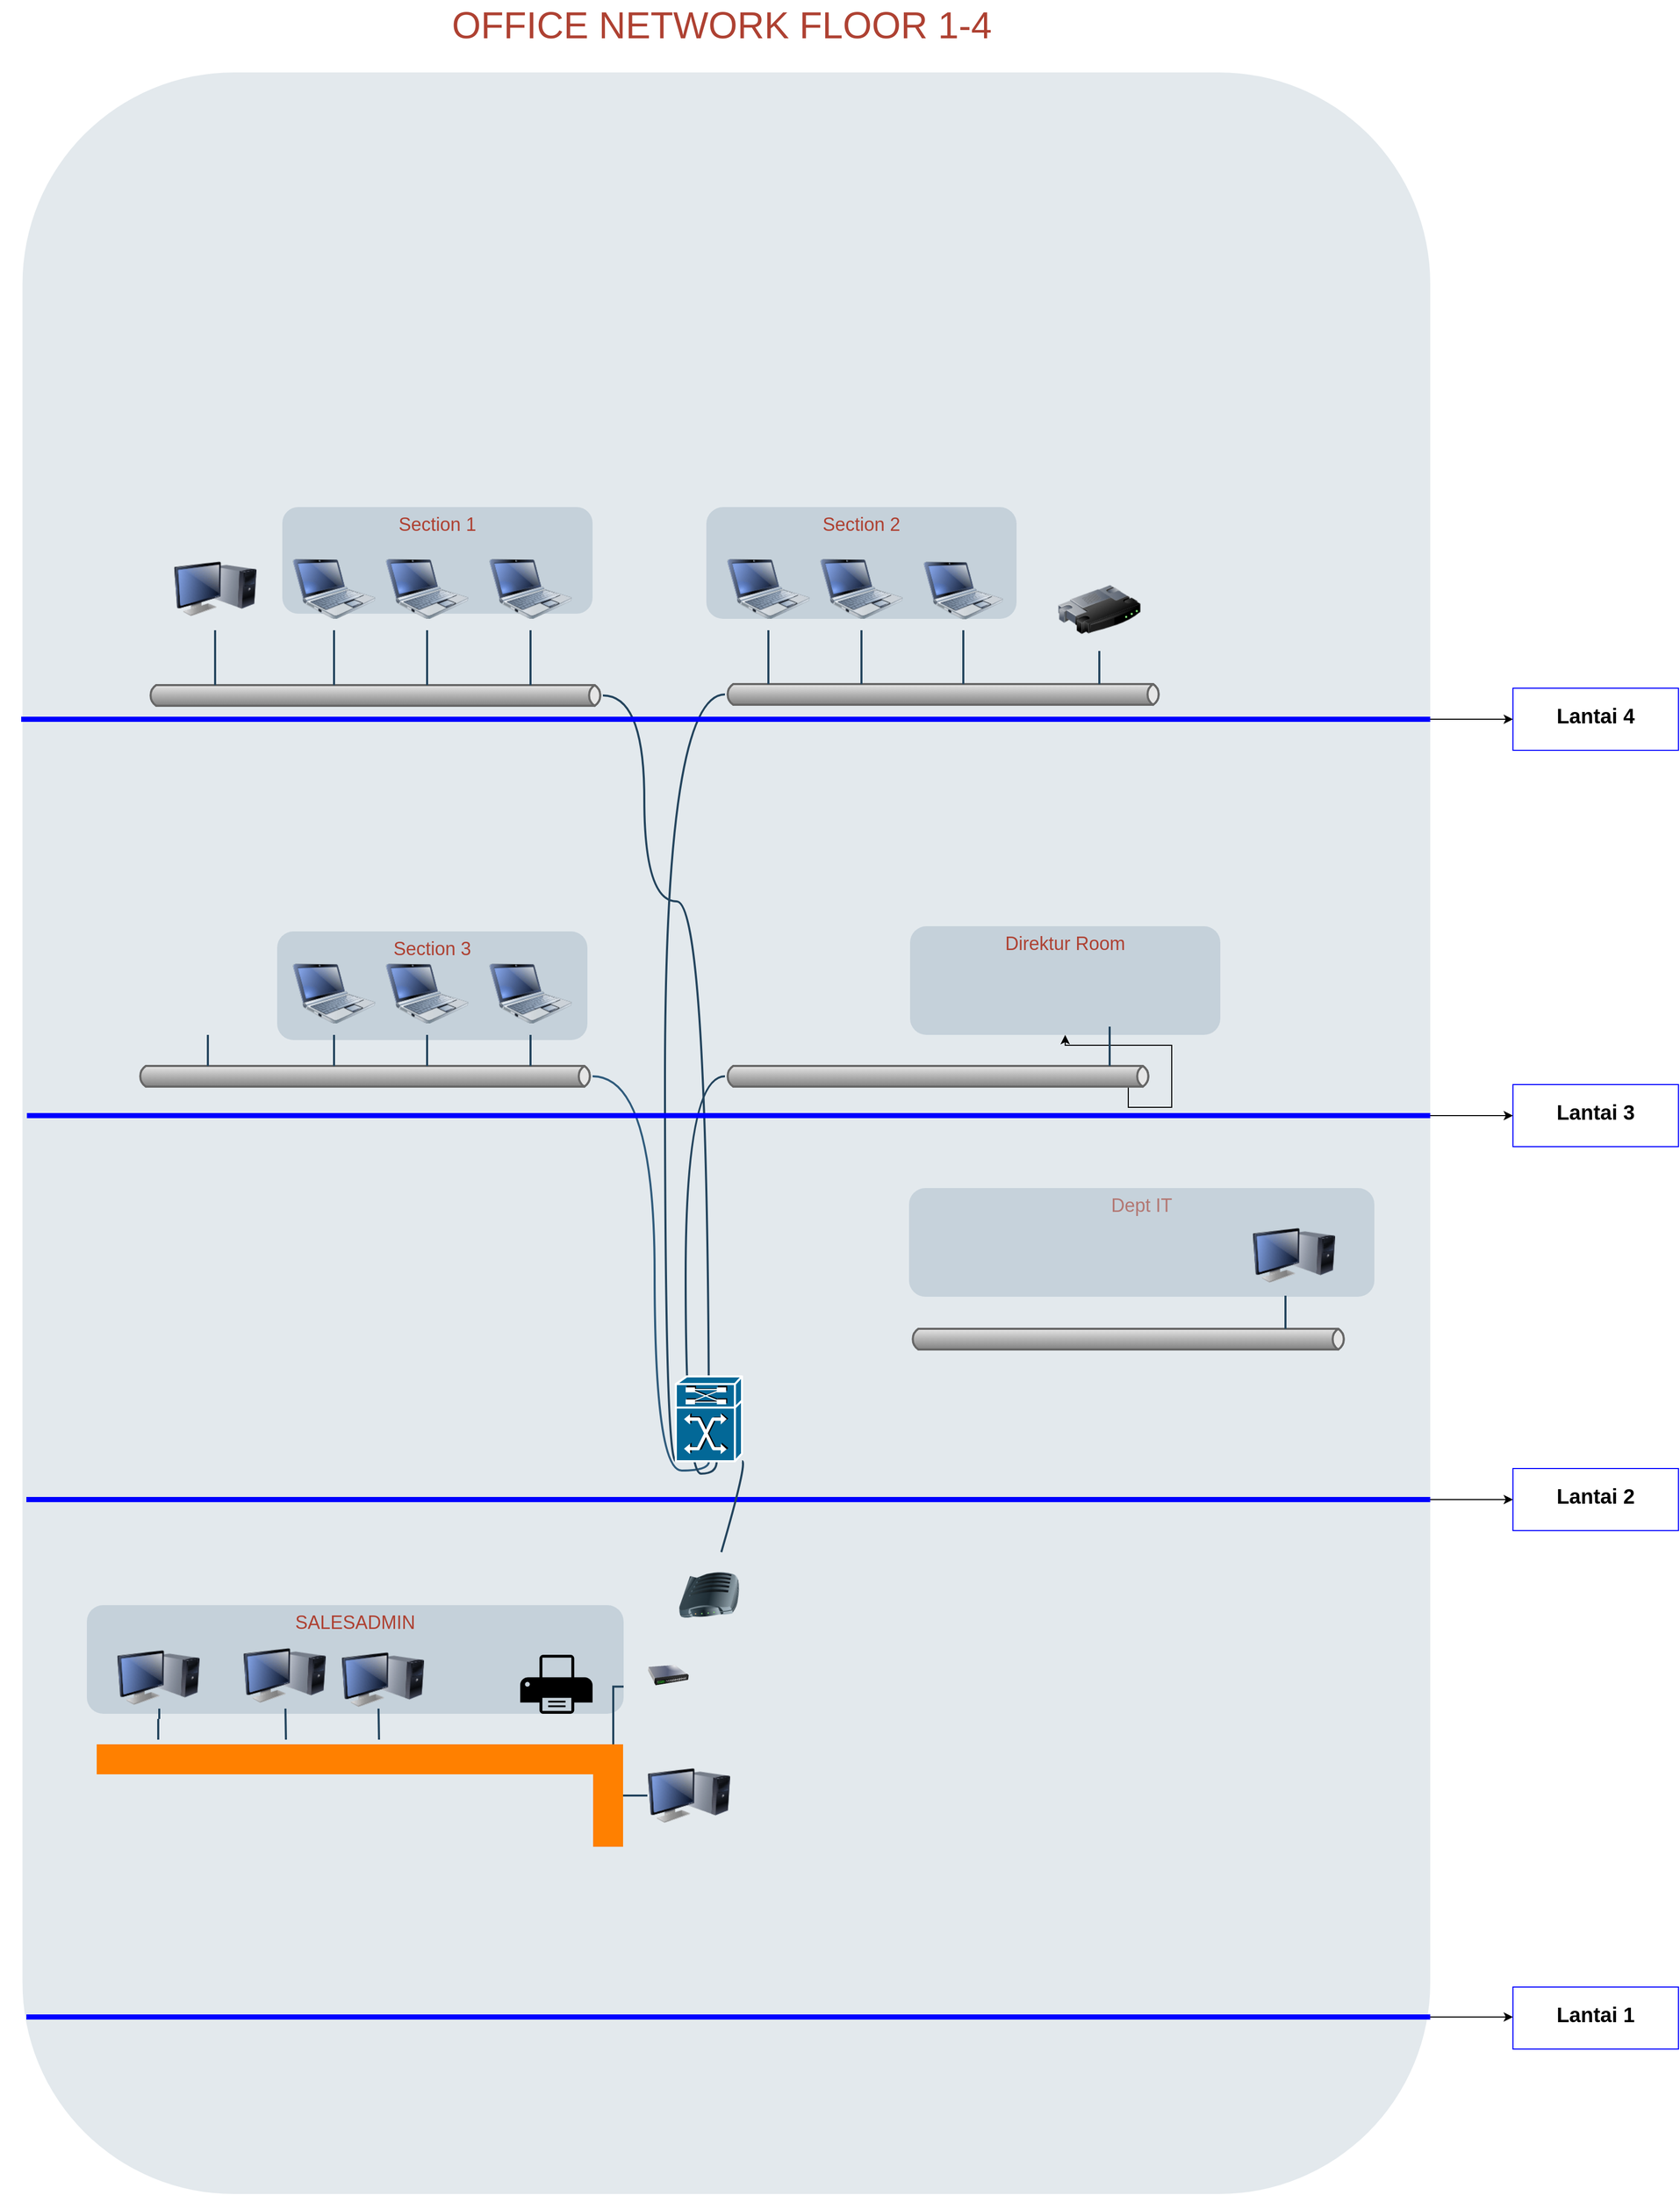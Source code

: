 <mxfile version="20.8.18" type="github">
  <diagram id="a45cf8ec-cd66-6f27-3ac3-be6e809c9e4a" name="Page-1">
    <mxGraphModel dx="866" dy="1599" grid="1" gridSize="10" guides="1" tooltips="1" connect="1" arrows="1" fold="1" page="1" pageScale="1" pageWidth="827" pageHeight="1169" background="none" math="0" shadow="0">
      <root>
        <mxCell id="0" />
        <mxCell id="1" parent="0" />
        <mxCell id="-cHmpsF17IzB_pDpXjLG-222" value="Dept IT" style="rounded=1;whiteSpace=wrap;html=1;shadow=0;strokeColor=none;fillColor=#BAC8D3;gradientColor=none;fontSize=18;fontColor=#AE4132;verticalAlign=top;fontStyle=0;opacity=70;strokeWidth=3;" parent="1" vertex="1">
          <mxGeometry x="1096" y="538" width="450" height="105" as="geometry" />
        </mxCell>
        <mxCell id="3" value="" style="rounded=1;whiteSpace=wrap;html=1;shadow=0;strokeColor=none;fillColor=#BAC8D3;gradientColor=none;fontSize=18;fontColor=#F08705;opacity=40;fontStyle=0;strokeWidth=3;" parent="1" vertex="1">
          <mxGeometry x="238.75" y="-540" width="1361.25" height="2050" as="geometry" />
        </mxCell>
        <mxCell id="4" value="&lt;span&gt;Section 1&lt;/span&gt;" style="rounded=1;whiteSpace=wrap;html=1;shadow=0;strokeColor=none;fillColor=#BAC8D3;gradientColor=none;fontSize=18;fontColor=#AE4132;verticalAlign=top;opacity=70;fontStyle=0;strokeWidth=3;" parent="1" vertex="1">
          <mxGeometry x="490" y="-120" width="300" height="103" as="geometry" />
        </mxCell>
        <mxCell id="5" value="&lt;span style=&quot;line-height: 17.182px&quot;&gt;Section 3&lt;/span&gt;" style="rounded=1;whiteSpace=wrap;html=1;shadow=0;strokeColor=none;fillColor=#BAC8D3;gradientColor=none;fontSize=18;fontColor=#AE4132;verticalAlign=top;fontStyle=0;opacity=70;strokeWidth=3;" parent="1" vertex="1">
          <mxGeometry x="485" y="290" width="300" height="105" as="geometry" />
        </mxCell>
        <mxCell id="9" value="&lt;span style=&quot;line-height: 17.182px&quot;&gt;Direktur Room&lt;/span&gt;" style="rounded=1;whiteSpace=wrap;html=1;shadow=0;strokeColor=none;fillColor=#BAC8D3;gradientColor=none;fontSize=18;fontColor=#AE4132;verticalAlign=top;opacity=70;fontStyle=0;strokeWidth=3;" parent="1" vertex="1">
          <mxGeometry x="1097" y="285" width="300" height="105" as="geometry" />
        </mxCell>
        <mxCell id="10" value="&lt;span style=&quot;line-height: 17.182px&quot;&gt;Section 2&lt;/span&gt;&lt;br&gt;" style="rounded=1;whiteSpace=wrap;html=1;shadow=0;strokeColor=none;fillColor=#BAC8D3;gradientColor=none;fontSize=18;fontColor=#AE4132;verticalAlign=top;opacity=70;fontStyle=0;strokeWidth=3;" parent="1" vertex="1">
          <mxGeometry x="900" y="-120" width="300" height="108" as="geometry" />
        </mxCell>
        <mxCell id="20" value="" style="strokeWidth=2;strokeColor=#666666;dashed=0;align=center;html=1;fontSize=8;shape=mxgraph.eip.messageChannel;shadow=0;fillColor=#FFFFFF;gradientColor=none;fontColor=#F08705;fontStyle=0" parent="1" vertex="1">
          <mxGeometry x="360" y="52" width="440" height="20" as="geometry" />
        </mxCell>
        <mxCell id="21" value="" style="edgeStyle=elbowEdgeStyle;strokeWidth=2;rounded=0;endArrow=none;startArrow=none;startSize=10;endSize=10;dashed=0;html=1;strokeColor=#23445D;fontSize=18;fontColor=#F08705;startFill=0;endFill=0;fontStyle=0" parent="1" source="24" target="20" edge="1">
          <mxGeometry relative="1" as="geometry">
            <mxPoint x="540" y="-8" as="sourcePoint" />
            <mxPoint x="540" y="52" as="targetPoint" />
          </mxGeometry>
        </mxCell>
        <mxCell id="22" value="" style="image;html=1;image=img/lib/clip_art/computers/Monitor_Tower_128x128.png;shadow=0;strokeColor=#000000;fillColor=#FFFFFF;gradientColor=none;fontSize=18;fontColor=#F08705;fontStyle=0" parent="1" vertex="1">
          <mxGeometry x="385" y="-81" width="80" height="80" as="geometry" />
        </mxCell>
        <mxCell id="24" value="" style="image;html=1;image=img/lib/clip_art/computers/Netbook_128x128.png;shadow=0;strokeColor=#000000;fillColor=#FFFFFF;gradientColor=none;fontSize=18;fontColor=#F08705;fontStyle=0" parent="1" vertex="1">
          <mxGeometry x="500" y="-81" width="80" height="80" as="geometry" />
        </mxCell>
        <mxCell id="25" value="" style="image;html=1;image=img/lib/clip_art/computers/Netbook_128x128.png;shadow=0;strokeColor=#000000;fillColor=#FFFFFF;gradientColor=none;fontSize=18;fontColor=#F08705;fontStyle=0" parent="1" vertex="1">
          <mxGeometry x="590" y="-81" width="80" height="80" as="geometry" />
        </mxCell>
        <mxCell id="26" value="" style="image;html=1;image=img/lib/clip_art/computers/Netbook_128x128.png;shadow=0;strokeColor=#000000;fillColor=#FFFFFF;gradientColor=none;fontSize=18;fontColor=#F08705;fontStyle=0" parent="1" vertex="1">
          <mxGeometry x="690" y="-81" width="80" height="80" as="geometry" />
        </mxCell>
        <mxCell id="27" value="" style="image;html=1;image=img/lib/clip_art/computers/Netbook_128x128.png;shadow=0;strokeColor=#000000;fillColor=#FFFFFF;gradientColor=none;fontSize=18;fontColor=#F08705;fontStyle=0" parent="1" vertex="1">
          <mxGeometry x="920" y="-81" width="80" height="80" as="geometry" />
        </mxCell>
        <mxCell id="28" value="" style="image;html=1;image=img/lib/clip_art/computers/Netbook_128x128.png;shadow=0;strokeColor=#000000;fillColor=#FFFFFF;gradientColor=none;fontSize=18;fontColor=#F08705;fontStyle=0" parent="1" vertex="1">
          <mxGeometry x="1010" y="-81" width="80" height="80" as="geometry" />
        </mxCell>
        <mxCell id="29" value="" style="image;html=1;image=img/lib/clip_art/computers/Netbook_128x128.png;shadow=0;strokeColor=#000000;fillColor=#FFFFFF;gradientColor=none;fontSize=18;fontColor=#F08705;fontStyle=0" parent="1" vertex="1">
          <mxGeometry x="1110" y="-78" width="77" height="77" as="geometry" />
        </mxCell>
        <mxCell id="30" value="" style="image;html=1;image=img/lib/clip_art/computers/Netbook_128x128.png;shadow=0;strokeColor=#000000;fillColor=#FFFFFF;gradientColor=none;fontSize=18;fontColor=#F08705;fontStyle=0" parent="1" vertex="1">
          <mxGeometry x="500" y="310" width="80" height="80" as="geometry" />
        </mxCell>
        <mxCell id="31" value="" style="image;html=1;image=img/lib/clip_art/computers/Netbook_128x128.png;shadow=0;strokeColor=#000000;fillColor=#FFFFFF;gradientColor=none;fontSize=18;fontColor=#F08705;fontStyle=0" parent="1" vertex="1">
          <mxGeometry x="590" y="310" width="80" height="80" as="geometry" />
        </mxCell>
        <mxCell id="32" value="" style="image;html=1;image=img/lib/clip_art/computers/Netbook_128x128.png;shadow=0;strokeColor=#000000;fillColor=#FFFFFF;gradientColor=none;fontSize=18;fontColor=#AE4132;fontStyle=0" parent="1" vertex="1">
          <mxGeometry x="690" y="310" width="80" height="80" as="geometry" />
        </mxCell>
        <mxCell id="45" value="" style="strokeWidth=2;strokeColor=#666666;dashed=0;align=center;html=1;fontSize=8;shape=mxgraph.eip.messageChannel;shadow=0;fillColor=#FFFFFF;gradientColor=none;fontColor=#F08705;fontStyle=0" parent="1" vertex="1">
          <mxGeometry x="918" y="51" width="422" height="20" as="geometry" />
        </mxCell>
        <mxCell id="46" value="" style="strokeWidth=2;strokeColor=#666666;dashed=0;align=center;html=1;fontSize=8;shape=mxgraph.eip.messageChannel;shadow=0;fillColor=#FFFFFF;gradientColor=none;fontColor=#F08705;fontStyle=0" parent="1" vertex="1">
          <mxGeometry x="350" y="420" width="440" height="20" as="geometry" />
        </mxCell>
        <mxCell id="TiOj3DWmCSC94FYee6Xf-190" style="edgeStyle=orthogonalEdgeStyle;rounded=0;orthogonalLoop=1;jettySize=auto;html=1;exitX=0;exitY=1;exitDx=390;exitDy=0;exitPerimeter=0;" edge="1" parent="1" source="47" target="9">
          <mxGeometry relative="1" as="geometry" />
        </mxCell>
        <mxCell id="47" value="" style="strokeWidth=2;strokeColor=#666666;dashed=0;align=center;html=1;fontSize=8;shape=mxgraph.eip.messageChannel;shadow=0;fillColor=#FFFFFF;gradientColor=none;fontColor=#F08705;fontStyle=0" parent="1" vertex="1">
          <mxGeometry x="918" y="420" width="412" height="20" as="geometry" />
        </mxCell>
        <mxCell id="51" value="" style="image;html=1;image=img/lib/clip_art/networking/Router_128x128.png;shadow=0;strokeColor=#000000;fillColor=#FFFFFF;gradientColor=none;fontSize=18;fontColor=#F08705;fontStyle=0" parent="1" vertex="1">
          <mxGeometry x="1240" y="-61" width="80" height="80" as="geometry" />
        </mxCell>
        <mxCell id="85" value="" style="edgeStyle=elbowEdgeStyle;strokeWidth=2;rounded=0;endArrow=none;startArrow=none;startSize=10;endSize=10;dashed=0;html=1;strokeColor=#23445D;fontSize=18;fontColor=#F08705;startFill=0;endFill=0;fontStyle=0" parent="1" source="25" target="20" edge="1">
          <mxGeometry relative="1" as="geometry">
            <mxPoint x="630" y="-8" as="sourcePoint" />
            <mxPoint x="630" y="52" as="targetPoint" />
          </mxGeometry>
        </mxCell>
        <mxCell id="86" value="" style="edgeStyle=elbowEdgeStyle;strokeWidth=2;rounded=0;endArrow=none;startArrow=none;startSize=10;endSize=10;dashed=0;html=1;strokeColor=#23445D;fontSize=18;fontColor=#F08705;startFill=0;endFill=0;fontStyle=0" parent="1" source="26" target="20" edge="1">
          <mxGeometry relative="1" as="geometry">
            <mxPoint x="730" y="-8" as="sourcePoint" />
            <mxPoint x="730" y="52" as="targetPoint" />
          </mxGeometry>
        </mxCell>
        <mxCell id="87" value="" style="edgeStyle=elbowEdgeStyle;strokeWidth=2;rounded=0;endArrow=none;startArrow=none;startSize=10;endSize=10;dashed=0;html=1;strokeColor=#23445D;fontSize=18;fontColor=#F08705;startFill=0;endFill=0;fontStyle=0" parent="1" source="27" target="45" edge="1">
          <mxGeometry relative="1" as="geometry">
            <mxPoint x="910" y="-9" as="sourcePoint" />
            <mxPoint x="910" y="44" as="targetPoint" />
          </mxGeometry>
        </mxCell>
        <mxCell id="88" value="" style="edgeStyle=elbowEdgeStyle;strokeWidth=2;rounded=0;endArrow=none;startArrow=none;startSize=10;endSize=10;dashed=0;html=1;strokeColor=#23445D;fontSize=18;fontColor=#F08705;startFill=0;endFill=0;fontStyle=0" parent="1" source="28" target="45" edge="1">
          <mxGeometry relative="1" as="geometry">
            <mxPoint x="560" y="19" as="sourcePoint" />
            <mxPoint x="560" y="72" as="targetPoint" />
          </mxGeometry>
        </mxCell>
        <mxCell id="89" value="" style="edgeStyle=elbowEdgeStyle;strokeWidth=2;rounded=0;endArrow=none;startArrow=none;startSize=10;endSize=10;dashed=0;html=1;strokeColor=#23445D;fontSize=18;fontColor=#F08705;startFill=0;endFill=0;fontStyle=0" parent="1" source="29" target="45" edge="1">
          <mxGeometry relative="1" as="geometry">
            <mxPoint x="1060" y="9" as="sourcePoint" />
            <mxPoint x="1060" y="61" as="targetPoint" />
          </mxGeometry>
        </mxCell>
        <mxCell id="90" value="" style="edgeStyle=elbowEdgeStyle;strokeWidth=2;rounded=0;endArrow=none;startArrow=none;startSize=10;endSize=10;dashed=0;html=1;strokeColor=#23445D;fontSize=18;fontColor=#F08705;startFill=0;endFill=0;fontStyle=0" parent="1" source="51" target="45" edge="1">
          <mxGeometry relative="1" as="geometry">
            <mxPoint x="1070" y="19" as="sourcePoint" />
            <mxPoint x="1070" y="71" as="targetPoint" />
          </mxGeometry>
        </mxCell>
        <mxCell id="91" value="" style="edgeStyle=elbowEdgeStyle;strokeWidth=2;rounded=0;endArrow=none;startArrow=none;startSize=10;endSize=10;dashed=0;html=1;strokeColor=#23445D;fontSize=18;fontColor=#F08705;startFill=0;endFill=0;fontStyle=0" parent="1" source="30" target="46" edge="1">
          <mxGeometry relative="1" as="geometry">
            <mxPoint x="550" y="208" as="sourcePoint" />
            <mxPoint x="550" y="261" as="targetPoint" />
          </mxGeometry>
        </mxCell>
        <mxCell id="92" value="" style="edgeStyle=elbowEdgeStyle;strokeWidth=2;rounded=0;endArrow=none;startArrow=none;startSize=10;endSize=10;dashed=0;html=1;strokeColor=#23445D;fontSize=18;fontColor=#F08705;startFill=0;endFill=0;fontStyle=0" parent="1" source="31" target="46" edge="1">
          <mxGeometry relative="1" as="geometry">
            <mxPoint x="560" y="218" as="sourcePoint" />
            <mxPoint x="560" y="271" as="targetPoint" />
          </mxGeometry>
        </mxCell>
        <mxCell id="93" value="" style="edgeStyle=elbowEdgeStyle;strokeWidth=2;rounded=0;endArrow=none;startArrow=none;startSize=10;endSize=10;dashed=0;html=1;strokeColor=#23445D;fontSize=18;fontColor=#F08705;startFill=0;endFill=0;fontStyle=0" parent="1" source="32" target="46" edge="1">
          <mxGeometry relative="1" as="geometry">
            <mxPoint x="570" y="228" as="sourcePoint" />
            <mxPoint x="570" y="281" as="targetPoint" />
          </mxGeometry>
        </mxCell>
        <mxCell id="107" value="" style="edgeStyle=elbowEdgeStyle;strokeWidth=2;rounded=0;endArrow=none;startArrow=none;startSize=10;endSize=10;dashed=0;html=1;strokeColor=#23445D;fontSize=18;fontColor=#F08705;startFill=0;endFill=0;fontStyle=0" parent="1" target="47" edge="1">
          <mxGeometry relative="1" as="geometry">
            <mxPoint x="1290" y="382" as="sourcePoint" />
            <mxPoint x="990" y="450" as="targetPoint" />
          </mxGeometry>
        </mxCell>
        <mxCell id="151" value="" style="edgeStyle=elbowEdgeStyle;strokeWidth=2;rounded=0;endArrow=none;startArrow=none;startSize=10;endSize=10;dashed=0;html=1;strokeColor=#23445D;fontSize=18;fontColor=#F08705;startFill=0;endFill=0;fontStyle=0" parent="1" source="22" target="20" edge="1">
          <mxGeometry relative="1" as="geometry">
            <mxPoint x="550.58" y="8.681" as="sourcePoint" />
            <mxPoint x="550.58" y="62.304" as="targetPoint" />
          </mxGeometry>
        </mxCell>
        <mxCell id="152" value="" style="edgeStyle=elbowEdgeStyle;strokeWidth=2;rounded=0;endArrow=none;startArrow=none;startSize=10;endSize=10;dashed=0;html=1;strokeColor=#23445D;fontSize=18;fontColor=#F08705;startFill=0;endFill=0;fontStyle=0" parent="1" target="46" edge="1">
          <mxGeometry relative="1" as="geometry">
            <mxPoint x="418" y="390" as="sourcePoint" />
            <mxPoint x="560.58" y="271.304" as="targetPoint" />
          </mxGeometry>
        </mxCell>
        <mxCell id="161" style="edgeStyle=orthogonalEdgeStyle;rounded=0;jumpStyle=none;html=1;exitX=0.5;exitY=1;entryX=1;entryY=0.5;shadow=0;labelBackgroundColor=#ffffff;startArrow=none;startFill=0;endArrow=none;endFill=0;endSize=10;jettySize=auto;orthogonalLoop=1;strokeColor=#2F5B7C;strokeWidth=2;fillColor=#F08705;fontFamily=Helvetica;fontSize=14;fontColor=#F08705;align=left;curved=1;exitDx=0;exitDy=0;exitPerimeter=0;" parent="1" target="46" edge="1" source="TiOj3DWmCSC94FYee6Xf-182">
          <mxGeometry relative="1" as="geometry">
            <mxPoint x="860" y="811" as="sourcePoint" />
            <Array as="points">
              <mxPoint x="902" y="811" />
              <mxPoint x="850" y="811" />
              <mxPoint x="850" y="430" />
            </Array>
          </mxGeometry>
        </mxCell>
        <mxCell id="163" style="edgeStyle=orthogonalEdgeStyle;rounded=0;html=1;entryX=1;entryY=0.5;startArrow=none;startFill=0;endArrow=none;endFill=0;fontSize=18;fontColor=#F08705;strokeColor=#23445D;strokeWidth=2;curved=1;fontStyle=0;exitX=0.5;exitY=1;exitDx=0;exitDy=0;exitPerimeter=0;" parent="1" target="20" edge="1" source="TiOj3DWmCSC94FYee6Xf-182">
          <mxGeometry relative="1" as="geometry">
            <Array as="points">
              <mxPoint x="902" y="261" />
              <mxPoint x="840" y="261" />
              <mxPoint x="840" y="62" />
            </Array>
            <mxPoint x="840" y="731" as="sourcePoint" />
          </mxGeometry>
        </mxCell>
        <mxCell id="164" style="edgeStyle=orthogonalEdgeStyle;rounded=0;html=1;entryX=0;entryY=0.5;startArrow=none;startFill=0;endArrow=none;endFill=0;fontSize=18;fontColor=#F08705;strokeColor=#23445D;strokeWidth=2;curved=1;fontStyle=0;" parent="1" target="45" edge="1" source="TiOj3DWmCSC94FYee6Xf-182">
          <mxGeometry relative="1" as="geometry">
            <Array as="points">
              <mxPoint x="860" y="802" />
              <mxPoint x="860" y="61" />
            </Array>
            <mxPoint x="860" y="800" as="sourcePoint" />
          </mxGeometry>
        </mxCell>
        <mxCell id="165" style="edgeStyle=orthogonalEdgeStyle;rounded=0;html=1;entryX=0;entryY=0.5;startArrow=none;startFill=0;endArrow=none;endFill=0;fontSize=18;fontColor=#F08705;strokeColor=#23445D;strokeWidth=2;curved=1;fontStyle=0;" parent="1" target="47" edge="1" source="TiOj3DWmCSC94FYee6Xf-182">
          <mxGeometry relative="1" as="geometry">
            <Array as="points">
              <mxPoint x="910" y="814" />
              <mxPoint x="880" y="814" />
              <mxPoint x="880" y="430" />
            </Array>
            <mxPoint x="860" y="731" as="sourcePoint" />
          </mxGeometry>
        </mxCell>
        <mxCell id="168" value="OFFICE NETWORK FLOOR 1-4" style="text;html=1;strokeColor=none;fillColor=none;align=center;verticalAlign=middle;whiteSpace=wrap;overflow=hidden;shadow=0;fontSize=36;fontColor=#AE4132;fontStyle=0" parent="1" vertex="1">
          <mxGeometry x="225" y="-610" width="1380" height="45" as="geometry" />
        </mxCell>
        <mxCell id="171" style="edgeStyle=orthogonalEdgeStyle;rounded=0;jumpStyle=none;html=1;exitX=0;exitY=0.5;entryX=0;entryY=0.5;shadow=0;labelBackgroundColor=none;startArrow=none;startFill=0;endArrow=classic;endFill=1;endSize=6;jettySize=auto;orthogonalLoop=1;strokeColor=#23445D;strokeWidth=2;fillColor=#F08705;fontFamily=Helvetica;fontSize=14;fontColor=#F08705;align=left;fontStyle=0" parent="1" source="168" target="168" edge="1">
          <mxGeometry relative="1" as="geometry" />
        </mxCell>
        <mxCell id="172" style="edgeStyle=orthogonalEdgeStyle;rounded=0;jumpStyle=none;html=1;exitX=0.75;exitY=0;entryX=0.75;entryY=0;shadow=0;labelBackgroundColor=none;startArrow=none;startFill=0;endArrow=classic;endFill=1;endSize=6;jettySize=auto;orthogonalLoop=1;strokeColor=#23445D;strokeWidth=2;fillColor=#F08705;fontFamily=Helvetica;fontSize=14;fontColor=#FFFFFF;align=left;fontStyle=0" parent="1" source="27" target="27" edge="1">
          <mxGeometry relative="1" as="geometry" />
        </mxCell>
        <mxCell id="-cHmpsF17IzB_pDpXjLG-172" value="&lt;span style=&quot;line-height: 17.182px&quot;&gt;SALESADMIN&lt;/span&gt;" style="rounded=1;whiteSpace=wrap;html=1;shadow=0;strokeColor=none;fillColor=#BAC8D3;gradientColor=none;fontSize=18;fontColor=#AE4132;verticalAlign=top;fontStyle=0;opacity=70;strokeWidth=3;" parent="1" vertex="1">
          <mxGeometry x="301" y="941" width="519" height="105" as="geometry" />
        </mxCell>
        <mxCell id="-cHmpsF17IzB_pDpXjLG-190" value="" style="strokeWidth=2;strokeColor=#666666;dashed=0;align=center;html=1;fontSize=8;shape=mxgraph.eip.messageChannel;shadow=0;fillColor=#FFFFFF;gradientColor=none;fontColor=#F08705;fontStyle=0" parent="1" vertex="1">
          <mxGeometry x="1097" y="674" width="422" height="20" as="geometry" />
        </mxCell>
        <mxCell id="-cHmpsF17IzB_pDpXjLG-202" value="" style="edgeStyle=elbowEdgeStyle;strokeWidth=2;rounded=0;endArrow=none;startArrow=none;startSize=10;endSize=10;dashed=0;html=1;strokeColor=#23445D;fontSize=18;fontColor=#F08705;startFill=0;endFill=0;fontStyle=0" parent="1" target="-cHmpsF17IzB_pDpXjLG-190" edge="1">
          <mxGeometry relative="1" as="geometry">
            <mxPoint x="1460" y="642" as="sourcePoint" />
            <mxPoint x="1249" y="694" as="targetPoint" />
          </mxGeometry>
        </mxCell>
        <mxCell id="-cHmpsF17IzB_pDpXjLG-203" value="" style="edgeStyle=elbowEdgeStyle;strokeWidth=2;rounded=0;endArrow=none;startArrow=none;startSize=10;endSize=10;dashed=0;html=1;strokeColor=#23445D;fontSize=18;fontColor=#F08705;startFill=0;endFill=0;fontStyle=0" parent="1" edge="1">
          <mxGeometry relative="1" as="geometry">
            <mxPoint x="493" y="1041" as="sourcePoint" />
            <mxPoint x="494" y="1071" as="targetPoint" />
          </mxGeometry>
        </mxCell>
        <mxCell id="-cHmpsF17IzB_pDpXjLG-204" value="" style="edgeStyle=elbowEdgeStyle;strokeWidth=2;rounded=0;endArrow=none;startArrow=none;startSize=10;endSize=10;dashed=0;html=1;strokeColor=#23445D;fontSize=18;fontColor=#F08705;startFill=0;endFill=0;fontStyle=0" parent="1" edge="1">
          <mxGeometry relative="1" as="geometry">
            <mxPoint x="583" y="1041" as="sourcePoint" />
            <mxPoint x="584" y="1071" as="targetPoint" />
          </mxGeometry>
        </mxCell>
        <mxCell id="-cHmpsF17IzB_pDpXjLG-213" value="" style="edgeStyle=elbowEdgeStyle;strokeWidth=2;rounded=0;endArrow=none;startArrow=none;startSize=10;endSize=10;dashed=0;html=1;strokeColor=#23445D;fontSize=18;fontColor=#F08705;startFill=0;endFill=0;fontStyle=0" parent="1" source="-cHmpsF17IzB_pDpXjLG-218" edge="1">
          <mxGeometry relative="1" as="geometry">
            <mxPoint x="371" y="1041" as="sourcePoint" />
            <mxPoint x="370" y="1071" as="targetPoint" />
          </mxGeometry>
        </mxCell>
        <mxCell id="-cHmpsF17IzB_pDpXjLG-214" style="edgeStyle=orthogonalEdgeStyle;rounded=0;jumpStyle=none;html=1;exitX=0.75;exitY=0;entryX=0.75;entryY=0;shadow=0;labelBackgroundColor=none;startArrow=none;startFill=0;endArrow=classic;endFill=1;endSize=6;jettySize=auto;orthogonalLoop=1;strokeColor=#23445D;strokeWidth=2;fillColor=#F08705;fontFamily=Helvetica;fontSize=14;fontColor=#FFFFFF;align=left;fontStyle=0" parent="1" edge="1">
          <mxGeometry relative="1" as="geometry">
            <mxPoint x="1159" y="542" as="sourcePoint" />
            <mxPoint x="1159" y="542" as="targetPoint" />
          </mxGeometry>
        </mxCell>
        <mxCell id="-cHmpsF17IzB_pDpXjLG-215" value="" style="image;html=1;image=img/lib/clip_art/computers/Monitor_Tower_128x128.png;shadow=0;strokeColor=#000000;fillColor=#FFFFFF;gradientColor=none;fontSize=18;fontColor=#F08705;fontStyle=0" parent="1" vertex="1">
          <mxGeometry x="843" y="1085" width="80" height="80" as="geometry" />
        </mxCell>
        <mxCell id="-cHmpsF17IzB_pDpXjLG-216" value="" style="image;html=1;image=img/lib/clip_art/computers/Monitor_Tower_128x128.png;shadow=0;strokeColor=#000000;fillColor=#FFFFFF;gradientColor=none;fontSize=18;fontColor=#F08705;fontStyle=0" parent="1" vertex="1">
          <mxGeometry x="547" y="973" width="80" height="80" as="geometry" />
        </mxCell>
        <mxCell id="-cHmpsF17IzB_pDpXjLG-217" value="" style="image;html=1;image=img/lib/clip_art/computers/Monitor_Tower_128x128.png;shadow=0;strokeColor=#000000;fillColor=#FFFFFF;gradientColor=none;fontSize=18;fontColor=#F08705;fontStyle=0" parent="1" vertex="1">
          <mxGeometry x="452" y="969" width="80" height="80" as="geometry" />
        </mxCell>
        <mxCell id="-cHmpsF17IzB_pDpXjLG-219" value="" style="edgeStyle=elbowEdgeStyle;strokeWidth=2;rounded=0;endArrow=none;startArrow=none;startSize=10;endSize=10;dashed=0;html=1;strokeColor=#23445D;fontSize=18;fontColor=#F08705;startFill=0;endFill=0;fontStyle=0" parent="1" target="-cHmpsF17IzB_pDpXjLG-218" edge="1">
          <mxGeometry relative="1" as="geometry">
            <mxPoint x="371" y="1041" as="sourcePoint" />
            <mxPoint x="371" y="1071" as="targetPoint" />
          </mxGeometry>
        </mxCell>
        <mxCell id="-cHmpsF17IzB_pDpXjLG-218" value="" style="image;html=1;image=img/lib/clip_art/computers/Monitor_Tower_128x128.png;shadow=0;strokeColor=#000000;fillColor=#FFFFFF;gradientColor=none;fontSize=18;fontColor=#F08705;fontStyle=0" parent="1" vertex="1">
          <mxGeometry x="330" y="971" width="80" height="80" as="geometry" />
        </mxCell>
        <mxCell id="-cHmpsF17IzB_pDpXjLG-220" value="" style="image;html=1;image=img/lib/clip_art/computers/Monitor_Tower_128x128.png;shadow=0;strokeColor=#000000;fillColor=#FFFFFF;gradientColor=none;fontSize=18;fontColor=#F08705;fontStyle=0" parent="1" vertex="1">
          <mxGeometry x="1428" y="563" width="80" height="80" as="geometry" />
        </mxCell>
        <mxCell id="TiOj3DWmCSC94FYee6Xf-172" value="" style="image;html=1;image=img/lib/clip_art/networking/Switch_128x128.png;rotation=5;" vertex="1" parent="1">
          <mxGeometry x="843" y="993" width="40" height="32" as="geometry" />
        </mxCell>
        <mxCell id="TiOj3DWmCSC94FYee6Xf-176" value="" style="image;html=1;image=img/lib/clip_art/networking/Modem_128x128.png;rotation=85;" vertex="1" parent="1">
          <mxGeometry x="862.5" y="901" width="80" height="60" as="geometry" />
        </mxCell>
        <mxCell id="TiOj3DWmCSC94FYee6Xf-182" value="" style="shape=mxgraph.cisco.routers.atm_tag_switch_router;sketch=0;html=1;pointerEvents=1;dashed=0;fillColor=#036897;strokeColor=#ffffff;strokeWidth=2;verticalLabelPosition=bottom;verticalAlign=top;align=center;outlineConnect=0;" vertex="1" parent="1">
          <mxGeometry x="870.5" y="720" width="64" height="82" as="geometry" />
        </mxCell>
        <mxCell id="TiOj3DWmCSC94FYee6Xf-205" value="" style="edgeStyle=orthogonalEdgeStyle;rounded=0;orthogonalLoop=1;jettySize=auto;html=1;fontSize=20;" edge="1" parent="1" source="TiOj3DWmCSC94FYee6Xf-186" target="TiOj3DWmCSC94FYee6Xf-204">
          <mxGeometry relative="1" as="geometry" />
        </mxCell>
        <mxCell id="TiOj3DWmCSC94FYee6Xf-186" value="" style="line;strokeWidth=5;html=1;strokeColor=#0000FF;" vertex="1" parent="1">
          <mxGeometry x="243" y="463" width="1357" height="10" as="geometry" />
        </mxCell>
        <mxCell id="TiOj3DWmCSC94FYee6Xf-197" value="" style="edgeStyle=orthogonalEdgeStyle;rounded=0;orthogonalLoop=1;jettySize=auto;html=1;" edge="1" parent="1" source="TiOj3DWmCSC94FYee6Xf-187" target="TiOj3DWmCSC94FYee6Xf-196">
          <mxGeometry relative="1" as="geometry" />
        </mxCell>
        <mxCell id="TiOj3DWmCSC94FYee6Xf-187" value="" style="line;strokeWidth=5;html=1;strokeColor=#0000FF;" vertex="1" parent="1">
          <mxGeometry x="242.5" y="834" width="1357.5" height="10" as="geometry" />
        </mxCell>
        <mxCell id="TiOj3DWmCSC94FYee6Xf-207" value="" style="edgeStyle=orthogonalEdgeStyle;rounded=0;orthogonalLoop=1;jettySize=auto;html=1;fontSize=20;" edge="1" parent="1" source="TiOj3DWmCSC94FYee6Xf-188" target="TiOj3DWmCSC94FYee6Xf-206">
          <mxGeometry relative="1" as="geometry" />
        </mxCell>
        <mxCell id="TiOj3DWmCSC94FYee6Xf-188" value="" style="line;strokeWidth=5;html=1;strokeColor=#0000FF;" vertex="1" parent="1">
          <mxGeometry x="237.5" y="80" width="1362.5" height="10" as="geometry" />
        </mxCell>
        <mxCell id="TiOj3DWmCSC94FYee6Xf-192" style="edgeStyle=orthogonalEdgeStyle;rounded=0;html=1;startArrow=none;startFill=0;endArrow=none;endFill=0;fontSize=18;fontColor=#F08705;strokeColor=#23445D;strokeWidth=2;curved=1;fontStyle=0;" edge="1" parent="1" source="TiOj3DWmCSC94FYee6Xf-176" target="TiOj3DWmCSC94FYee6Xf-182">
          <mxGeometry relative="1" as="geometry">
            <Array as="points">
              <mxPoint x="940" y="802" />
            </Array>
            <mxPoint x="1003" y="1542" as="sourcePoint" />
            <mxPoint x="900" y="802" as="targetPoint" />
          </mxGeometry>
        </mxCell>
        <mxCell id="TiOj3DWmCSC94FYee6Xf-193" value="" style="edgeStyle=elbowEdgeStyle;strokeWidth=2;rounded=0;endArrow=none;startArrow=none;startSize=10;endSize=10;dashed=0;html=1;strokeColor=#23445D;fontSize=18;fontColor=#F08705;startFill=0;endFill=0;fontStyle=0;exitX=0;exitY=0.5;exitDx=0;exitDy=0;entryX=1;entryY=0.75;entryDx=0;entryDy=0;" edge="1" parent="1" source="-cHmpsF17IzB_pDpXjLG-215" target="-cHmpsF17IzB_pDpXjLG-172">
          <mxGeometry relative="1" as="geometry">
            <mxPoint x="776" y="1040" as="sourcePoint" />
            <mxPoint x="776" y="1070" as="targetPoint" />
            <Array as="points">
              <mxPoint x="810" y="1070" />
            </Array>
          </mxGeometry>
        </mxCell>
        <mxCell id="TiOj3DWmCSC94FYee6Xf-194" value="" style="verticalLabelPosition=bottom;html=1;verticalAlign=top;align=center;shape=mxgraph.floorplan.wallCorner;fillColor=strokeColor;direction=south;strokeColor=#FF8000;strokeWidth=19;" vertex="1" parent="1">
          <mxGeometry x="320" y="1085" width="490" height="80" as="geometry" />
        </mxCell>
        <mxCell id="TiOj3DWmCSC94FYee6Xf-195" value="" style="sketch=0;pointerEvents=1;shadow=0;dashed=0;html=1;strokeColor=none;fillColor=#000000;labelPosition=center;verticalLabelPosition=bottom;verticalAlign=top;outlineConnect=0;align=center;shape=mxgraph.office.devices.printer;strokeWidth=19;" vertex="1" parent="1">
          <mxGeometry x="720" y="989" width="70" height="57" as="geometry" />
        </mxCell>
        <mxCell id="TiOj3DWmCSC94FYee6Xf-196" value="&lt;b&gt;&lt;font style=&quot;font-size: 20px;&quot;&gt;Lantai 2&lt;/font&gt;&lt;/b&gt;" style="whiteSpace=wrap;html=1;verticalAlign=top;strokeColor=#0000FF;strokeWidth=1;labelBackgroundColor=default;spacingTop=8;" vertex="1" parent="1">
          <mxGeometry x="1680" y="809" width="160" height="60" as="geometry" />
        </mxCell>
        <mxCell id="TiOj3DWmCSC94FYee6Xf-201" value="" style="edgeStyle=orthogonalEdgeStyle;rounded=0;orthogonalLoop=1;jettySize=auto;html=1;fontSize=18;" edge="1" parent="1" source="TiOj3DWmCSC94FYee6Xf-199" target="TiOj3DWmCSC94FYee6Xf-200">
          <mxGeometry relative="1" as="geometry">
            <Array as="points">
              <mxPoint x="1680" y="1339" />
              <mxPoint x="1680" y="1339" />
            </Array>
          </mxGeometry>
        </mxCell>
        <mxCell id="TiOj3DWmCSC94FYee6Xf-199" value="" style="line;strokeWidth=5;html=1;strokeColor=#0000FF;" vertex="1" parent="1">
          <mxGeometry x="242.5" y="1334" width="1357.5" height="10" as="geometry" />
        </mxCell>
        <mxCell id="TiOj3DWmCSC94FYee6Xf-200" value="&lt;b&gt;&lt;font style=&quot;font-size: 20px;&quot;&gt;Lantai 1&lt;/font&gt;&lt;/b&gt;" style="whiteSpace=wrap;html=1;verticalAlign=top;strokeColor=#0000FF;strokeWidth=1;labelBackgroundColor=default;spacingTop=8;" vertex="1" parent="1">
          <mxGeometry x="1680" y="1310" width="160" height="60" as="geometry" />
        </mxCell>
        <mxCell id="TiOj3DWmCSC94FYee6Xf-204" value="&lt;font style=&quot;font-size: 20px;&quot;&gt;&lt;b&gt;Lantai 3&lt;/b&gt;&lt;/font&gt;" style="whiteSpace=wrap;html=1;verticalAlign=top;strokeColor=#0000FF;strokeWidth=1;labelBackgroundColor=default;spacingTop=8;" vertex="1" parent="1">
          <mxGeometry x="1680" y="438" width="160" height="60" as="geometry" />
        </mxCell>
        <mxCell id="TiOj3DWmCSC94FYee6Xf-206" value="&lt;font style=&quot;font-size: 20px;&quot;&gt;&lt;b&gt;Lantai 4&lt;/b&gt;&lt;/font&gt;" style="whiteSpace=wrap;html=1;verticalAlign=top;strokeColor=#0000FF;strokeWidth=1;labelBackgroundColor=default;spacingTop=8;" vertex="1" parent="1">
          <mxGeometry x="1680" y="55" width="160" height="60" as="geometry" />
        </mxCell>
      </root>
    </mxGraphModel>
  </diagram>
</mxfile>
